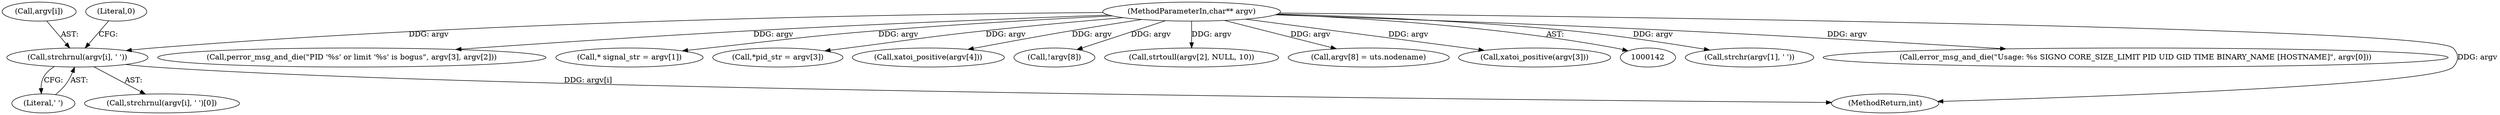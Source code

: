 digraph "0_abrt_4f2c1ddd3e3b81d2d5146b883115371f1cada9f9@API" {
"1000196" [label="(Call,strchrnul(argv[i], ' '))"];
"1000144" [label="(MethodParameterIn,char** argv)"];
"1000177" [label="(Call,strchr(argv[1], ' '))"];
"1000196" [label="(Call,strchrnul(argv[i], ' '))"];
"1000171" [label="(Call,error_msg_and_die(\"Usage: %s SIGNO CORE_SIZE_LIMIT PID UID GID TIME BINARY_NAME [HOSTNAME]\", argv[0]))"];
"1000144" [label="(MethodParameterIn,char** argv)"];
"1000321" [label="(Call,perror_msg_and_die(\"PID '%s' or limit '%s' is bogus\", argv[3], argv[2]))"];
"1001180" [label="(MethodReturn,int)"];
"1000257" [label="(Call,* signal_str = argv[1])"];
"1000200" [label="(Literal,' ')"];
"1000295" [label="(Call,*pid_str = argv[3])"];
"1000197" [label="(Call,argv[i])"];
"1000310" [label="(Call,xatoi_positive(argv[4]))"];
"1000346" [label="(Call,!argv[8])"];
"1000201" [label="(Literal,0)"];
"1000270" [label="(Call,strtoull(argv[2], NULL, 10))"];
"1000354" [label="(Call,argv[8] = uts.nodename)"];
"1000303" [label="(Call,xatoi_positive(argv[3]))"];
"1000195" [label="(Call,strchrnul(argv[i], ' ')[0])"];
"1000196" -> "1000195"  [label="AST: "];
"1000196" -> "1000200"  [label="CFG: "];
"1000197" -> "1000196"  [label="AST: "];
"1000200" -> "1000196"  [label="AST: "];
"1000201" -> "1000196"  [label="CFG: "];
"1000196" -> "1001180"  [label="DDG: argv[i]"];
"1000144" -> "1000196"  [label="DDG: argv"];
"1000144" -> "1000142"  [label="AST: "];
"1000144" -> "1001180"  [label="DDG: argv"];
"1000144" -> "1000171"  [label="DDG: argv"];
"1000144" -> "1000177"  [label="DDG: argv"];
"1000144" -> "1000257"  [label="DDG: argv"];
"1000144" -> "1000270"  [label="DDG: argv"];
"1000144" -> "1000295"  [label="DDG: argv"];
"1000144" -> "1000303"  [label="DDG: argv"];
"1000144" -> "1000310"  [label="DDG: argv"];
"1000144" -> "1000321"  [label="DDG: argv"];
"1000144" -> "1000346"  [label="DDG: argv"];
"1000144" -> "1000354"  [label="DDG: argv"];
}
